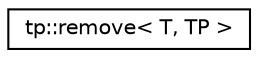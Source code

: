 digraph "Graphical Class Hierarchy"
{
 // LATEX_PDF_SIZE
  edge [fontname="Helvetica",fontsize="10",labelfontname="Helvetica",labelfontsize="10"];
  node [fontname="Helvetica",fontsize="10",shape=record];
  rankdir="LR";
  Node0 [label="tp::remove\< T, TP \>",height=0.2,width=0.4,color="black", fillcolor="white", style="filled",URL="$structtp_1_1remove.html",tooltip=" "];
}
